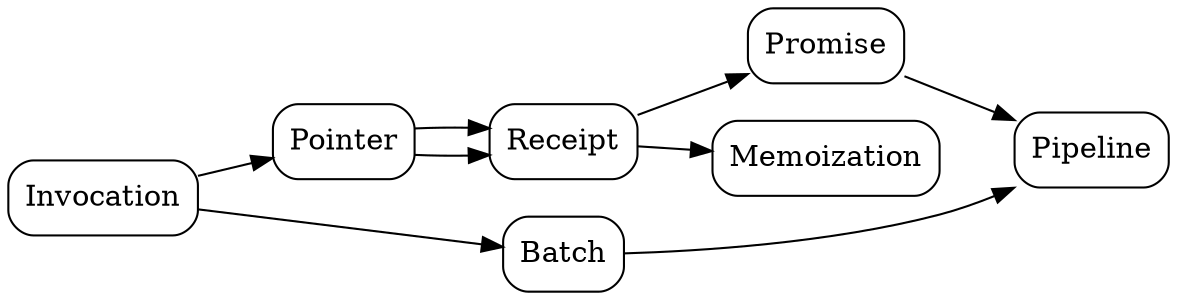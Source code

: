 digraph {
    rankdir="LR"

    node [
      style=rounded
      shape=box
    ]

    Invocation -> Pointer -> Receipt -> Promise -> Pipeline
    Pointer -> Receipt -> Memoization
    Invocation -> Batch -> Pipeline
}
